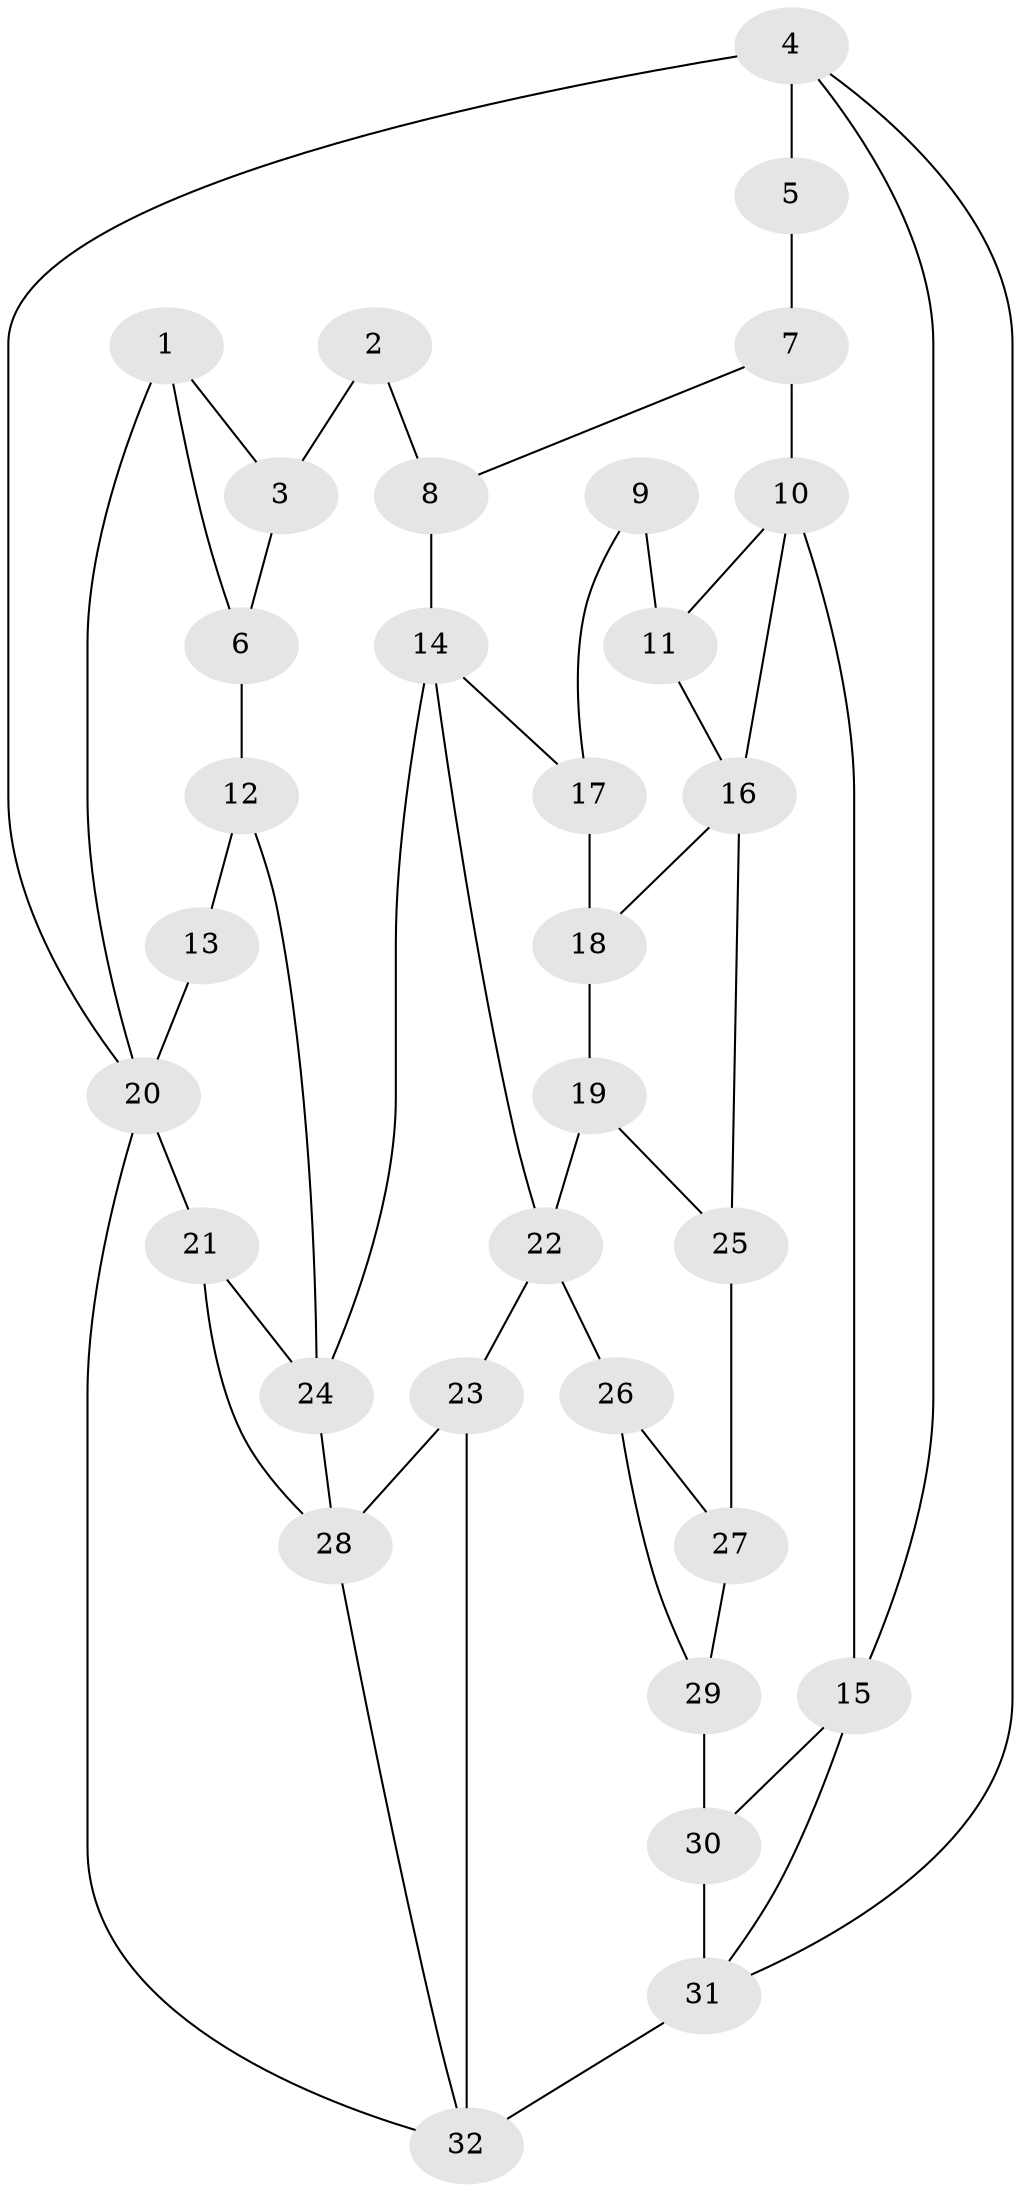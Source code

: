 // original degree distribution, {3: 0.047619047619047616, 5: 0.5238095238095238, 4: 0.2222222222222222, 6: 0.20634920634920634}
// Generated by graph-tools (version 1.1) at 2025/03/03/09/25 03:03:20]
// undirected, 32 vertices, 52 edges
graph export_dot {
graph [start="1"]
  node [color=gray90,style=filled];
  1;
  2;
  3;
  4;
  5;
  6;
  7;
  8;
  9;
  10;
  11;
  12;
  13;
  14;
  15;
  16;
  17;
  18;
  19;
  20;
  21;
  22;
  23;
  24;
  25;
  26;
  27;
  28;
  29;
  30;
  31;
  32;
  1 -- 3 [weight=1.0];
  1 -- 6 [weight=1.0];
  1 -- 20 [weight=1.0];
  2 -- 3 [weight=2.0];
  2 -- 8 [weight=2.0];
  3 -- 6 [weight=1.0];
  4 -- 5 [weight=2.0];
  4 -- 15 [weight=1.0];
  4 -- 20 [weight=1.0];
  4 -- 31 [weight=1.0];
  5 -- 7 [weight=2.0];
  6 -- 12 [weight=1.0];
  7 -- 8 [weight=1.0];
  7 -- 10 [weight=1.0];
  8 -- 14 [weight=1.0];
  9 -- 11 [weight=2.0];
  9 -- 17 [weight=1.0];
  10 -- 11 [weight=1.0];
  10 -- 15 [weight=1.0];
  10 -- 16 [weight=1.0];
  11 -- 16 [weight=1.0];
  12 -- 13 [weight=1.0];
  12 -- 24 [weight=1.0];
  13 -- 20 [weight=2.0];
  14 -- 17 [weight=1.0];
  14 -- 22 [weight=1.0];
  14 -- 24 [weight=1.0];
  15 -- 30 [weight=1.0];
  15 -- 31 [weight=1.0];
  16 -- 18 [weight=1.0];
  16 -- 25 [weight=1.0];
  17 -- 18 [weight=2.0];
  18 -- 19 [weight=1.0];
  19 -- 22 [weight=1.0];
  19 -- 25 [weight=1.0];
  20 -- 21 [weight=1.0];
  20 -- 32 [weight=1.0];
  21 -- 24 [weight=1.0];
  21 -- 28 [weight=1.0];
  22 -- 23 [weight=1.0];
  22 -- 26 [weight=1.0];
  23 -- 28 [weight=1.0];
  23 -- 32 [weight=1.0];
  24 -- 28 [weight=1.0];
  25 -- 27 [weight=2.0];
  26 -- 27 [weight=1.0];
  26 -- 29 [weight=1.0];
  27 -- 29 [weight=1.0];
  28 -- 32 [weight=1.0];
  29 -- 30 [weight=2.0];
  30 -- 31 [weight=1.0];
  31 -- 32 [weight=2.0];
}
